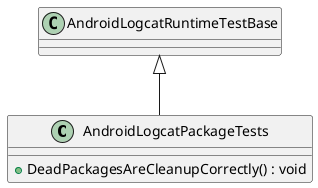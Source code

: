 @startuml
class AndroidLogcatPackageTests {
    + DeadPackagesAreCleanupCorrectly() : void
}
AndroidLogcatRuntimeTestBase <|-- AndroidLogcatPackageTests
@enduml
